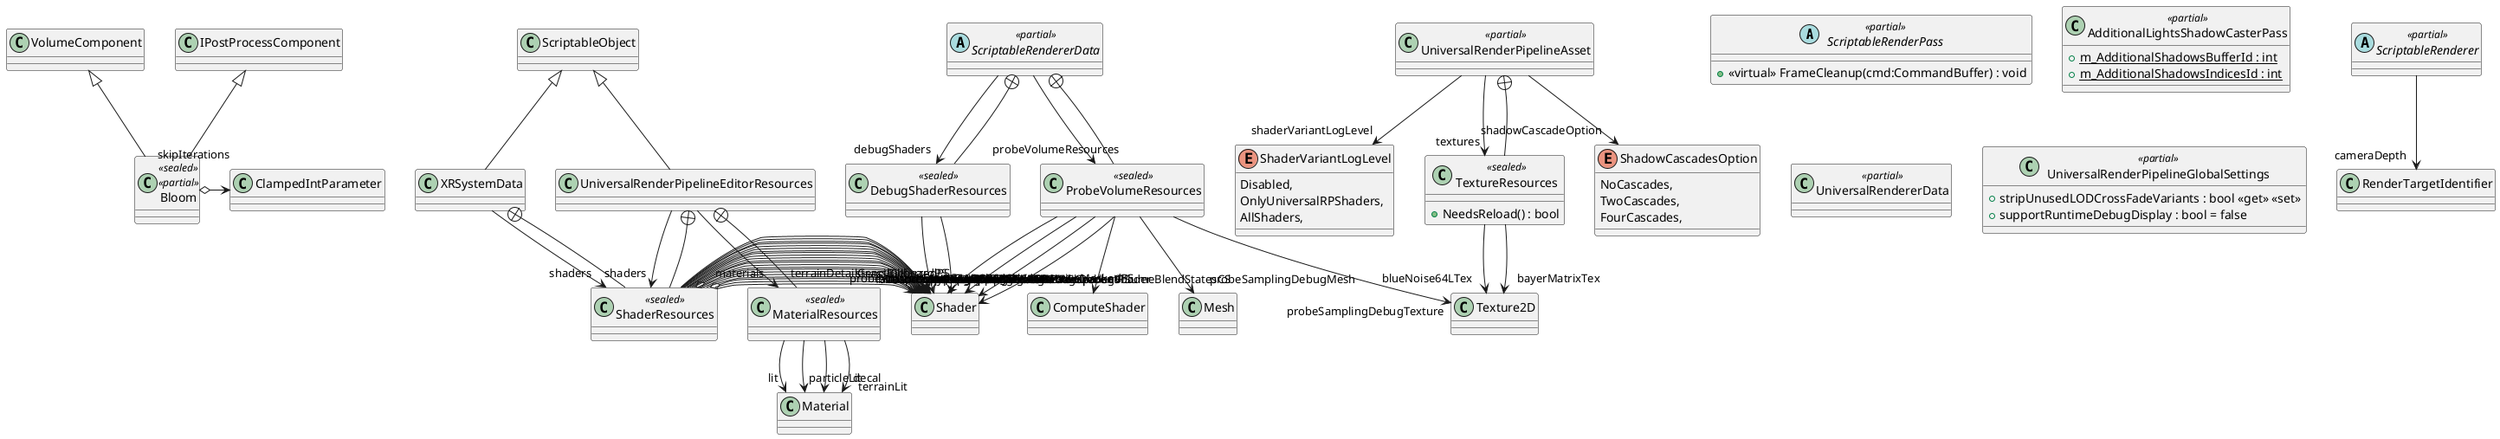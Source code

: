 @startuml
abstract class ScriptableRenderPass <<partial>> {
    + <<virtual>> FrameCleanup(cmd:CommandBuffer) : void
}
class AdditionalLightsShadowCasterPass <<partial>> {
    + {static} m_AdditionalShadowsBufferId : int
    + {static} m_AdditionalShadowsIndicesId : int
}
enum ShadowCascadesOption {
    NoCascades,
    TwoCascades,
    FourCascades,
}
enum ShaderVariantLogLevel {
    Disabled,
    OnlyUniversalRPShaders,
    AllShaders,
}
class UniversalRenderPipelineAsset <<partial>> {
}
abstract class ScriptableRenderer <<partial>> {
}
abstract class ScriptableRendererData <<partial>> {
}
class Bloom <<sealed>> <<partial>> {
}
class XRSystemData {
}
class UniversalRendererData <<partial>> {
}
class UniversalRenderPipelineEditorResources {
}
class ShaderResources <<sealed>> {
}
class UniversalRenderPipelineGlobalSettings <<partial>> {
    + stripUnusedLODCrossFadeVariants : bool <<get>> <<set>>
    + supportRuntimeDebugDisplay : bool = false
}
class TextureResources <<sealed>> {
    + NeedsReload() : bool
}
class DebugShaderResources <<sealed>> {
}
class ProbeVolumeResources <<sealed>> {
}
class ShaderResources <<sealed>> {
}
class ShaderResources <<sealed>> {
}
class MaterialResources <<sealed>> {
}
UniversalRenderPipelineAsset --> "shaderVariantLogLevel" ShaderVariantLogLevel
UniversalRenderPipelineAsset --> "shadowCascadeOption" ShadowCascadesOption
UniversalRenderPipelineAsset --> "textures" TextureResources
ScriptableRenderer --> "cameraDepth" RenderTargetIdentifier
ScriptableRendererData --> "debugShaders" DebugShaderResources
ScriptableRendererData --> "probeVolumeResources" ProbeVolumeResources
VolumeComponent <|-- Bloom
IPostProcessComponent <|-- Bloom
Bloom o-> "skipIterations" ClampedIntParameter
ScriptableObject <|-- XRSystemData
XRSystemData --> "shaders" ShaderResources
ScriptableObject <|-- UniversalRenderPipelineEditorResources
UniversalRenderPipelineEditorResources --> "shaders" ShaderResources
UniversalRenderPipelineEditorResources --> "materials" MaterialResources
ShaderResources --> "blitPS" Shader
ShaderResources --> "copyDepthPS" Shader
ShaderResources o-> "screenSpaceShadowPS" Shader
ShaderResources --> "samplingPS" Shader
ShaderResources --> "stencilDeferredPS" Shader
ShaderResources --> "fallbackErrorPS" Shader
ShaderResources --> "fallbackLoadingPS" Shader
ShaderResources o-> "materialErrorPS" Shader
ShaderResources --> "cameraMotionVector" Shader
ShaderResources --> "screenSpaceLensFlare" Shader
ShaderResources --> "dataDrivenLensFlare" Shader
UniversalRenderPipelineAsset +-- TextureResources
TextureResources --> "blueNoise64LTex" Texture2D
TextureResources --> "bayerMatrixTex" Texture2D
ScriptableRendererData +-- DebugShaderResources
DebugShaderResources --> "debugReplacementPS" Shader
DebugShaderResources --> "hdrDebugViewPS" Shader
ScriptableRendererData +-- ProbeVolumeResources
ProbeVolumeResources --> "probeVolumeDebugShader" Shader
ProbeVolumeResources --> "probeVolumeFragmentationDebugShader" Shader
ProbeVolumeResources --> "probeVolumeOffsetDebugShader" Shader
ProbeVolumeResources --> "probeVolumeSamplingDebugShader" Shader
ProbeVolumeResources --> "probeSamplingDebugMesh" Mesh
ProbeVolumeResources --> "probeSamplingDebugTexture" Texture2D
ProbeVolumeResources --> "probeVolumeBlendStatesCS" ComputeShader
XRSystemData +-- ShaderResources
ShaderResources --> "xrOcclusionMeshPS" Shader
ShaderResources --> "xrMirrorViewPS" Shader
UniversalRenderPipelineEditorResources +-- ShaderResources
ShaderResources --> "autodeskInteractivePS" Shader
ShaderResources --> "autodeskInteractiveTransparentPS" Shader
ShaderResources --> "autodeskInteractiveMaskedPS" Shader
ShaderResources --> "terrainDetailLitPS" Shader
ShaderResources --> "terrainDetailGrassPS" Shader
ShaderResources --> "terrainDetailGrassBillboardPS" Shader
ShaderResources --> "defaultSpeedTree7PS" Shader
ShaderResources --> "defaultSpeedTree8PS" Shader
UniversalRenderPipelineEditorResources +-- MaterialResources
MaterialResources --> "lit" Material
MaterialResources --> "particleLit" Material
MaterialResources --> "terrainLit" Material
MaterialResources --> "decal" Material
@enduml

